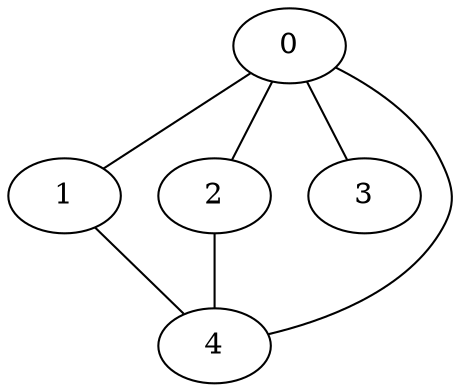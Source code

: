 graph "sampletest150-mod3_image22.bmp" {
	0	 [type=intersection,
		x=259,
		y=181];
	1	 [type=corner,
		x=96,
		y=23];
	0 -- 1	 [angle0=".77",
		frequency=1,
		type0=line];
	2	 [type=corner,
		x=416,
		y=15];
	0 -- 2	 [angle0="-.81",
		frequency=1,
		type0=line];
	3	 [type=endpoint,
		x=257,
		y=499];
	0 -- 3	 [angle0="-1.56",
		frequency=1,
		type0=line];
	4	 [type=intersection,
		x=258,
		y=18];
	0 -- 4	 [angle0="1.56",
		frequency=1,
		type0=line];
	1 -- 4	 [angle0="-.03",
		frequency=1,
		type0=line];
	2 -- 4	 [angle0="-.02",
		frequency=1,
		type0=line];
}
